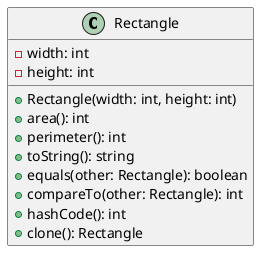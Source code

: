 @startuml
class Rectangle {
  -width: int
  -height: int
  +Rectangle(width: int, height: int)
  +area(): int
  +perimeter(): int
  +toString(): string
  +equals(other: Rectangle): boolean
  +compareTo(other: Rectangle): int
  +hashCode(): int
  +clone(): Rectangle

}

@enduml